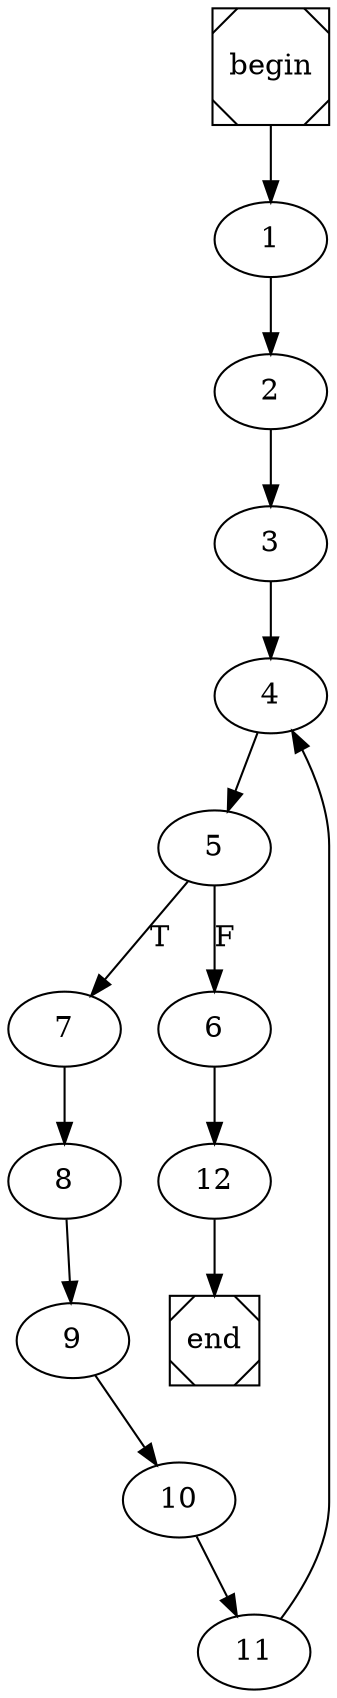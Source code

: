 digraph cfg {
	begin [shape=Msquare];
	end [shape=Msquare];
	begin -> 1;	1 -> 2;	2 -> 3;	3 -> 4;	4 -> 5;	5 -> 7[label=T];	5 -> 6[label=F];	6 -> 12;	7 -> 8;	8 -> 9;	9 -> 10;	10 -> 11;	11 -> 4;	12 -> end;}
